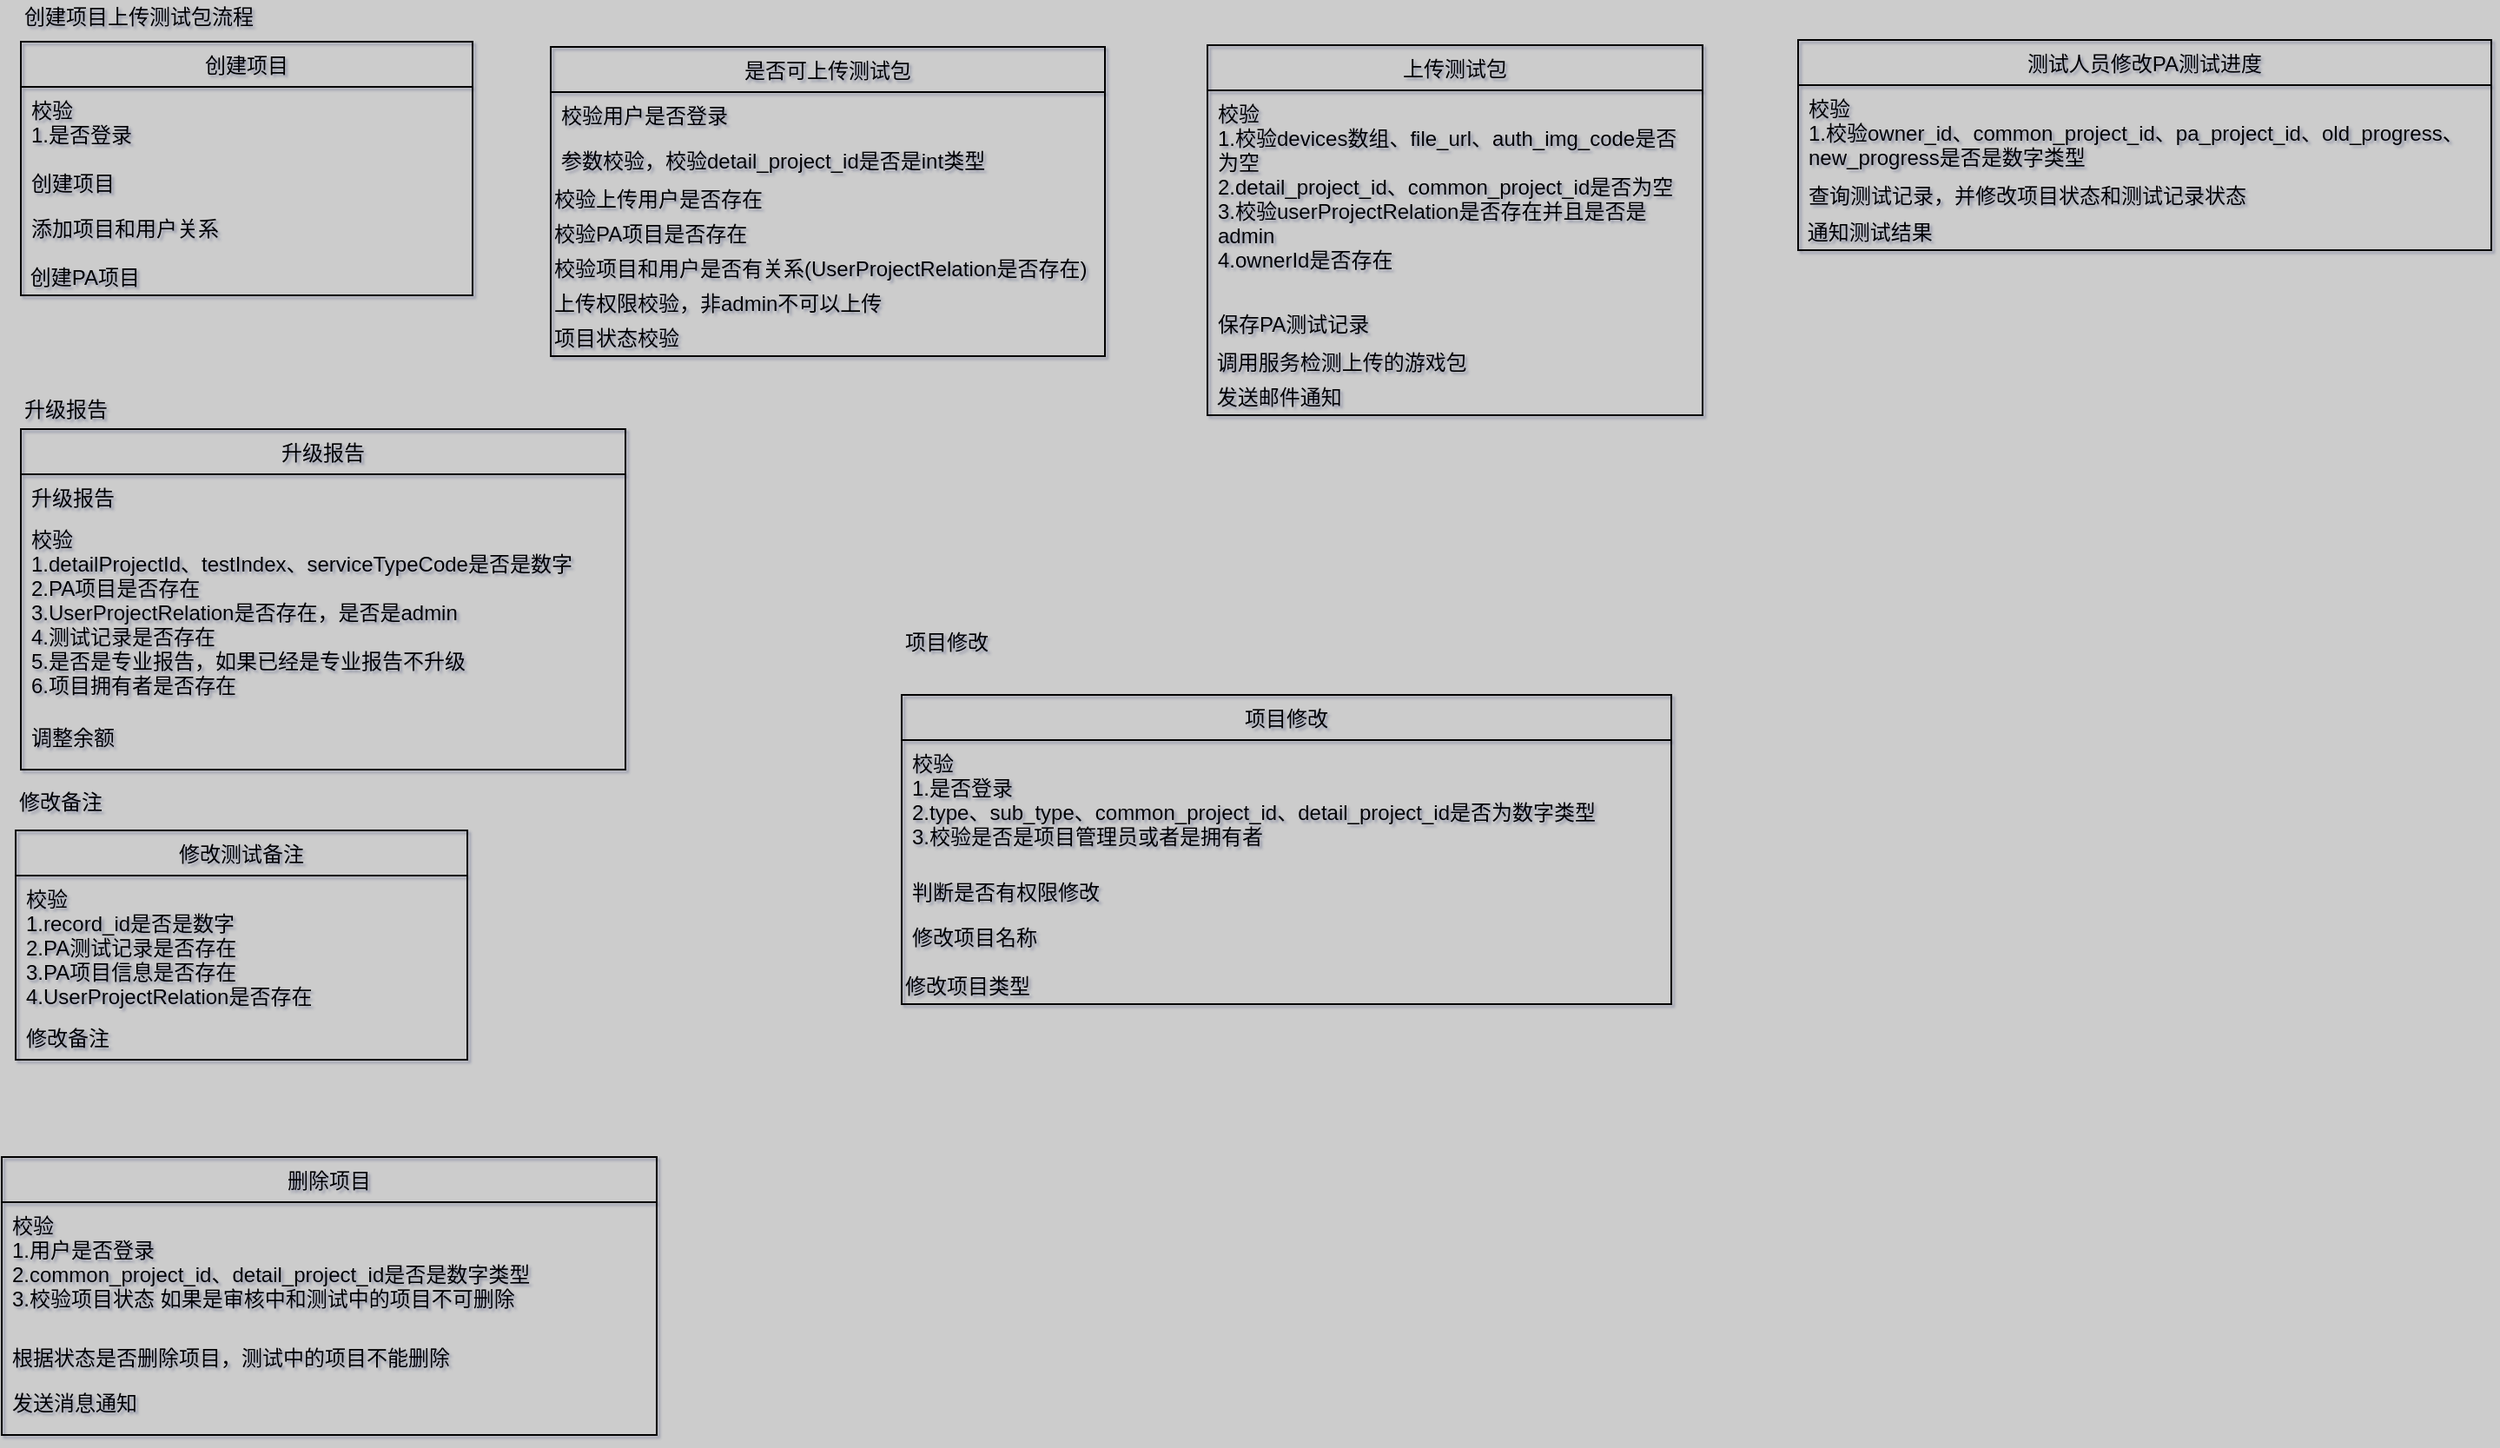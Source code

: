 <mxfile version="14.4.9" type="github">
  <diagram id="rhP192XbtQ3wgahovn20" name="第 1 页">
    <mxGraphModel dx="1298" dy="834" grid="1" gridSize="1" guides="1" tooltips="1" connect="1" arrows="1" fold="1" page="1" pageScale="1" pageWidth="1169" pageHeight="827" background="#CCCCCC" math="0" shadow="1">
      <root>
        <mxCell id="0" />
        <mxCell id="1" parent="0" />
        <mxCell id="tLCrg7Ob01ya7spGHL1g-4" value="创建项目" style="swimlane;fontStyle=0;childLayout=stackLayout;horizontal=1;startSize=26;fillColor=none;horizontalStack=0;resizeParent=1;resizeParentMax=0;resizeLast=0;collapsible=1;marginBottom=0;" parent="1" vertex="1">
          <mxGeometry x="90" y="181" width="260" height="146" as="geometry">
            <mxRectangle x="340" y="240" width="80" height="26" as="alternateBounds" />
          </mxGeometry>
        </mxCell>
        <mxCell id="tLCrg7Ob01ya7spGHL1g-5" value="校验&#xa;1.是否登录" style="text;strokeColor=none;fillColor=none;align=left;verticalAlign=top;spacingLeft=4;spacingRight=4;overflow=hidden;rotatable=0;points=[[0,0.5],[1,0.5]];portConstraint=eastwest;" parent="tLCrg7Ob01ya7spGHL1g-4" vertex="1">
          <mxGeometry y="26" width="260" height="42" as="geometry" />
        </mxCell>
        <mxCell id="tLCrg7Ob01ya7spGHL1g-6" value="创建项目" style="text;strokeColor=none;fillColor=none;align=left;verticalAlign=top;spacingLeft=4;spacingRight=4;overflow=hidden;rotatable=0;points=[[0,0.5],[1,0.5]];portConstraint=eastwest;" parent="tLCrg7Ob01ya7spGHL1g-4" vertex="1">
          <mxGeometry y="68" width="260" height="26" as="geometry" />
        </mxCell>
        <mxCell id="tLCrg7Ob01ya7spGHL1g-7" value="添加项目和用户关系" style="text;strokeColor=none;fillColor=none;align=left;verticalAlign=top;spacingLeft=4;spacingRight=4;overflow=hidden;rotatable=0;points=[[0,0.5],[1,0.5]];portConstraint=eastwest;" parent="tLCrg7Ob01ya7spGHL1g-4" vertex="1">
          <mxGeometry y="94" width="260" height="32" as="geometry" />
        </mxCell>
        <mxCell id="tLCrg7Ob01ya7spGHL1g-15" value="&lt;span&gt;&amp;nbsp;创建PA项目&lt;/span&gt;" style="text;html=1;strokeColor=none;fillColor=none;align=left;verticalAlign=middle;whiteSpace=wrap;rounded=0;" parent="tLCrg7Ob01ya7spGHL1g-4" vertex="1">
          <mxGeometry y="126" width="260" height="20" as="geometry" />
        </mxCell>
        <mxCell id="tLCrg7Ob01ya7spGHL1g-11" value="上传测试包" style="swimlane;fontStyle=0;childLayout=stackLayout;horizontal=1;startSize=26;fillColor=none;horizontalStack=0;resizeParent=1;resizeParentMax=0;resizeLast=0;collapsible=1;marginBottom=0;" parent="1" vertex="1">
          <mxGeometry x="773" y="183" width="285" height="213" as="geometry">
            <mxRectangle x="340" y="240" width="80" height="26" as="alternateBounds" />
          </mxGeometry>
        </mxCell>
        <mxCell id="tLCrg7Ob01ya7spGHL1g-12" value="校验&#xa;1.校验devices数组、file_url、auth_img_code是否&#xa;为空&#xa;2.detail_project_id、common_project_id是否为空&#xa;3.校验userProjectRelation是否存在并且是否是&#xa;admin&#xa;4.ownerId是否存在" style="text;strokeColor=none;fillColor=none;align=left;verticalAlign=top;spacingLeft=4;spacingRight=4;overflow=hidden;rotatable=0;points=[[0,0.5],[1,0.5]];portConstraint=eastwest;" parent="tLCrg7Ob01ya7spGHL1g-11" vertex="1">
          <mxGeometry y="26" width="285" height="121" as="geometry" />
        </mxCell>
        <mxCell id="tLCrg7Ob01ya7spGHL1g-13" value="保存PA测试记录" style="text;strokeColor=none;fillColor=none;align=left;verticalAlign=top;spacingLeft=4;spacingRight=4;overflow=hidden;rotatable=0;points=[[0,0.5],[1,0.5]];portConstraint=eastwest;" parent="tLCrg7Ob01ya7spGHL1g-11" vertex="1">
          <mxGeometry y="147" width="285" height="26" as="geometry" />
        </mxCell>
        <mxCell id="tLCrg7Ob01ya7spGHL1g-17" value="&amp;nbsp;调用服务检测上传的游戏包" style="text;html=1;strokeColor=none;fillColor=none;align=left;verticalAlign=middle;whiteSpace=wrap;rounded=0;" parent="tLCrg7Ob01ya7spGHL1g-11" vertex="1">
          <mxGeometry y="173" width="285" height="20" as="geometry" />
        </mxCell>
        <mxCell id="tLCrg7Ob01ya7spGHL1g-18" value="&amp;nbsp;发送邮件通知" style="text;html=1;strokeColor=none;fillColor=none;align=left;verticalAlign=middle;whiteSpace=wrap;rounded=0;" parent="tLCrg7Ob01ya7spGHL1g-11" vertex="1">
          <mxGeometry y="193" width="285" height="20" as="geometry" />
        </mxCell>
        <mxCell id="tLCrg7Ob01ya7spGHL1g-19" value="测试人员修改PA测试进度" style="swimlane;fontStyle=0;childLayout=stackLayout;horizontal=1;startSize=26;fillColor=none;horizontalStack=0;resizeParent=1;resizeParentMax=0;resizeLast=0;collapsible=1;marginBottom=0;" parent="1" vertex="1">
          <mxGeometry x="1113" y="180" width="399" height="121" as="geometry">
            <mxRectangle x="1064" y="208" width="80" height="26" as="alternateBounds" />
          </mxGeometry>
        </mxCell>
        <mxCell id="tLCrg7Ob01ya7spGHL1g-20" value="校验&#xa;1.校验owner_id、common_project_id、pa_project_id、old_progress、&#xa;new_progress是否是数字类型" style="text;strokeColor=none;fillColor=none;align=left;verticalAlign=top;spacingLeft=4;spacingRight=4;overflow=hidden;rotatable=0;points=[[0,0.5],[1,0.5]];portConstraint=eastwest;" parent="tLCrg7Ob01ya7spGHL1g-19" vertex="1">
          <mxGeometry y="26" width="399" height="50" as="geometry" />
        </mxCell>
        <mxCell id="tLCrg7Ob01ya7spGHL1g-21" value="查询测试记录，并修改项目状态和测试记录状态" style="text;strokeColor=none;fillColor=none;align=left;verticalAlign=top;spacingLeft=4;spacingRight=4;overflow=hidden;rotatable=0;points=[[0,0.5],[1,0.5]];portConstraint=eastwest;" parent="tLCrg7Ob01ya7spGHL1g-19" vertex="1">
          <mxGeometry y="76" width="399" height="25" as="geometry" />
        </mxCell>
        <mxCell id="tLCrg7Ob01ya7spGHL1g-32" value="&amp;nbsp;通知测试结果" style="text;html=1;strokeColor=none;fillColor=none;align=left;verticalAlign=middle;whiteSpace=wrap;rounded=0;" parent="tLCrg7Ob01ya7spGHL1g-19" vertex="1">
          <mxGeometry y="101" width="399" height="20" as="geometry" />
        </mxCell>
        <mxCell id="tLCrg7Ob01ya7spGHL1g-26" value="创建项目上传测试包流程" style="text;html=1;strokeColor=none;fillColor=none;align=left;verticalAlign=middle;whiteSpace=wrap;rounded=0;" parent="1" vertex="1">
          <mxGeometry x="90" y="157" width="156" height="20" as="geometry" />
        </mxCell>
        <mxCell id="tLCrg7Ob01ya7spGHL1g-39" value="升级报告" style="text;html=1;strokeColor=none;fillColor=none;align=left;verticalAlign=middle;whiteSpace=wrap;rounded=0;" parent="1" vertex="1">
          <mxGeometry x="90" y="383" width="93" height="20" as="geometry" />
        </mxCell>
        <mxCell id="U_CVWDfiftgJGxaCrmt_-1" value="升级报告" style="swimlane;fontStyle=0;childLayout=stackLayout;horizontal=1;startSize=26;fillColor=none;horizontalStack=0;resizeParent=1;resizeParentMax=0;resizeLast=0;collapsible=1;marginBottom=0;" parent="1" vertex="1">
          <mxGeometry x="90" y="404" width="348" height="196" as="geometry">
            <mxRectangle x="340" y="240" width="80" height="26" as="alternateBounds" />
          </mxGeometry>
        </mxCell>
        <mxCell id="U_CVWDfiftgJGxaCrmt_-3" value="升级报告" style="text;strokeColor=none;fillColor=none;align=left;verticalAlign=top;spacingLeft=4;spacingRight=4;overflow=hidden;rotatable=0;points=[[0,0.5],[1,0.5]];portConstraint=eastwest;" parent="U_CVWDfiftgJGxaCrmt_-1" vertex="1">
          <mxGeometry y="26" width="348" height="24" as="geometry" />
        </mxCell>
        <mxCell id="U_CVWDfiftgJGxaCrmt_-2" value="校验&#xa;1.detailProjectId、testIndex、serviceTypeCode是否是数字&#xa;2.PA项目是否存在&#xa;3.UserProjectRelation是否存在，是否是admin&#xa;4.测试记录是否存在&#xa;5.是否是专业报告，如果已经是专业报告不升级&#xa;6.项目拥有者是否存在" style="text;strokeColor=none;fillColor=none;align=left;verticalAlign=top;spacingLeft=4;spacingRight=4;overflow=hidden;rotatable=0;points=[[0,0.5],[1,0.5]];portConstraint=eastwest;" parent="U_CVWDfiftgJGxaCrmt_-1" vertex="1">
          <mxGeometry y="50" width="348" height="114" as="geometry" />
        </mxCell>
        <mxCell id="U_CVWDfiftgJGxaCrmt_-4" value="调整余额" style="text;strokeColor=none;fillColor=none;align=left;verticalAlign=top;spacingLeft=4;spacingRight=4;overflow=hidden;rotatable=0;points=[[0,0.5],[1,0.5]];portConstraint=eastwest;" parent="U_CVWDfiftgJGxaCrmt_-1" vertex="1">
          <mxGeometry y="164" width="348" height="32" as="geometry" />
        </mxCell>
        <mxCell id="U_CVWDfiftgJGxaCrmt_-6" value="修改备注" style="text;html=1;strokeColor=none;fillColor=none;align=left;verticalAlign=middle;whiteSpace=wrap;rounded=0;" parent="1" vertex="1">
          <mxGeometry x="87" y="611" width="96" height="16" as="geometry" />
        </mxCell>
        <mxCell id="U_CVWDfiftgJGxaCrmt_-7" value="修改测试备注" style="swimlane;fontStyle=0;childLayout=stackLayout;horizontal=1;startSize=26;fillColor=none;horizontalStack=0;resizeParent=1;resizeParentMax=0;resizeLast=0;collapsible=1;marginBottom=0;" parent="1" vertex="1">
          <mxGeometry x="87" y="635" width="260" height="132" as="geometry">
            <mxRectangle x="340" y="240" width="80" height="26" as="alternateBounds" />
          </mxGeometry>
        </mxCell>
        <mxCell id="U_CVWDfiftgJGxaCrmt_-8" value="校验&#xa;1.record_id是否是数字&#xa;2.PA测试记录是否存在&#xa;3.PA项目信息是否存在&#xa;4.UserProjectRelation是否存在" style="text;strokeColor=none;fillColor=none;align=left;verticalAlign=top;spacingLeft=4;spacingRight=4;overflow=hidden;rotatable=0;points=[[0,0.5],[1,0.5]];portConstraint=eastwest;" parent="U_CVWDfiftgJGxaCrmt_-7" vertex="1">
          <mxGeometry y="26" width="260" height="80" as="geometry" />
        </mxCell>
        <mxCell id="U_CVWDfiftgJGxaCrmt_-9" value="修改备注" style="text;strokeColor=none;fillColor=none;align=left;verticalAlign=top;spacingLeft=4;spacingRight=4;overflow=hidden;rotatable=0;points=[[0,0.5],[1,0.5]];portConstraint=eastwest;" parent="U_CVWDfiftgJGxaCrmt_-7" vertex="1">
          <mxGeometry y="106" width="260" height="26" as="geometry" />
        </mxCell>
        <mxCell id="U_CVWDfiftgJGxaCrmt_-12" value="是否可上传测试包" style="swimlane;fontStyle=0;childLayout=stackLayout;horizontal=1;startSize=26;fillColor=none;horizontalStack=0;resizeParent=1;resizeParentMax=0;resizeLast=0;collapsible=1;marginBottom=0;" parent="1" vertex="1">
          <mxGeometry x="395" y="184" width="319" height="178" as="geometry">
            <mxRectangle x="340" y="240" width="80" height="26" as="alternateBounds" />
          </mxGeometry>
        </mxCell>
        <mxCell id="U_CVWDfiftgJGxaCrmt_-13" value="校验用户是否登录" style="text;strokeColor=none;fillColor=none;align=left;verticalAlign=top;spacingLeft=4;spacingRight=4;overflow=hidden;rotatable=0;points=[[0,0.5],[1,0.5]];portConstraint=eastwest;" parent="U_CVWDfiftgJGxaCrmt_-12" vertex="1">
          <mxGeometry y="26" width="319" height="26" as="geometry" />
        </mxCell>
        <mxCell id="U_CVWDfiftgJGxaCrmt_-14" value="参数校验，校验detail_project_id是否是int类型" style="text;strokeColor=none;fillColor=none;align=left;verticalAlign=top;spacingLeft=4;spacingRight=4;overflow=hidden;rotatable=0;points=[[0,0.5],[1,0.5]];portConstraint=eastwest;" parent="U_CVWDfiftgJGxaCrmt_-12" vertex="1">
          <mxGeometry y="52" width="319" height="26" as="geometry" />
        </mxCell>
        <mxCell id="ffJdjMMn1SOzUfR7CAxL-7" value="校验上传用户是否存在&amp;nbsp;" style="text;html=1;strokeColor=none;fillColor=none;align=left;verticalAlign=middle;whiteSpace=wrap;rounded=0;" parent="U_CVWDfiftgJGxaCrmt_-12" vertex="1">
          <mxGeometry y="78" width="319" height="20" as="geometry" />
        </mxCell>
        <mxCell id="ffJdjMMn1SOzUfR7CAxL-8" value="校验PA项目是否存在" style="text;html=1;strokeColor=none;fillColor=none;align=left;verticalAlign=middle;whiteSpace=wrap;rounded=0;" parent="U_CVWDfiftgJGxaCrmt_-12" vertex="1">
          <mxGeometry y="98" width="319" height="20" as="geometry" />
        </mxCell>
        <mxCell id="ffJdjMMn1SOzUfR7CAxL-9" value="&lt;p&gt;校验项目和用户是否有关系(UserProjectRelation是否存在)&lt;/p&gt;" style="text;html=1;strokeColor=none;fillColor=none;align=left;verticalAlign=middle;whiteSpace=wrap;rounded=0;" parent="U_CVWDfiftgJGxaCrmt_-12" vertex="1">
          <mxGeometry y="118" width="319" height="20" as="geometry" />
        </mxCell>
        <mxCell id="U_CVWDfiftgJGxaCrmt_-19" value="上传权限校验，非admin不可以上传" style="text;html=1;strokeColor=none;fillColor=none;align=left;verticalAlign=middle;whiteSpace=wrap;rounded=0;" parent="U_CVWDfiftgJGxaCrmt_-12" vertex="1">
          <mxGeometry y="138" width="319" height="20" as="geometry" />
        </mxCell>
        <mxCell id="U_CVWDfiftgJGxaCrmt_-16" value="项目状态校验" style="text;html=1;strokeColor=none;fillColor=none;align=left;verticalAlign=middle;whiteSpace=wrap;rounded=0;" parent="U_CVWDfiftgJGxaCrmt_-12" vertex="1">
          <mxGeometry y="158" width="319" height="20" as="geometry" />
        </mxCell>
        <mxCell id="U_CVWDfiftgJGxaCrmt_-20" value="项目修改" style="swimlane;fontStyle=0;childLayout=stackLayout;horizontal=1;startSize=26;fillColor=none;horizontalStack=0;resizeParent=1;resizeParentMax=0;resizeLast=0;collapsible=1;marginBottom=0;" parent="1" vertex="1">
          <mxGeometry x="597" y="557" width="443" height="178" as="geometry">
            <mxRectangle x="340" y="240" width="80" height="26" as="alternateBounds" />
          </mxGeometry>
        </mxCell>
        <mxCell id="U_CVWDfiftgJGxaCrmt_-21" value="校验&#xa;1.是否登录&#xa;2.type、sub_type、common_project_id、detail_project_id是否为数字类型&#xa;3.校验是否是项目管理员或者是拥有者" style="text;strokeColor=none;fillColor=none;align=left;verticalAlign=top;spacingLeft=4;spacingRight=4;overflow=hidden;rotatable=0;points=[[0,0.5],[1,0.5]];portConstraint=eastwest;" parent="U_CVWDfiftgJGxaCrmt_-20" vertex="1">
          <mxGeometry y="26" width="443" height="74" as="geometry" />
        </mxCell>
        <mxCell id="U_CVWDfiftgJGxaCrmt_-22" value="判断是否有权限修改" style="text;strokeColor=none;fillColor=none;align=left;verticalAlign=top;spacingLeft=4;spacingRight=4;overflow=hidden;rotatable=0;points=[[0,0.5],[1,0.5]];portConstraint=eastwest;" parent="U_CVWDfiftgJGxaCrmt_-20" vertex="1">
          <mxGeometry y="100" width="443" height="26" as="geometry" />
        </mxCell>
        <mxCell id="U_CVWDfiftgJGxaCrmt_-23" value="修改项目名称" style="text;strokeColor=none;fillColor=none;align=left;verticalAlign=top;spacingLeft=4;spacingRight=4;overflow=hidden;rotatable=0;points=[[0,0.5],[1,0.5]];portConstraint=eastwest;" parent="U_CVWDfiftgJGxaCrmt_-20" vertex="1">
          <mxGeometry y="126" width="443" height="32" as="geometry" />
        </mxCell>
        <mxCell id="U_CVWDfiftgJGxaCrmt_-27" value="修改项目类型" style="text;html=1;strokeColor=none;fillColor=none;align=left;verticalAlign=middle;whiteSpace=wrap;rounded=0;" parent="U_CVWDfiftgJGxaCrmt_-20" vertex="1">
          <mxGeometry y="158" width="443" height="20" as="geometry" />
        </mxCell>
        <mxCell id="U_CVWDfiftgJGxaCrmt_-25" value="项目修改" style="text;html=1;strokeColor=none;fillColor=none;align=left;verticalAlign=middle;whiteSpace=wrap;rounded=0;" parent="1" vertex="1">
          <mxGeometry x="597" y="514" width="106" height="25" as="geometry" />
        </mxCell>
        <mxCell id="U_CVWDfiftgJGxaCrmt_-28" value="删除项目" style="swimlane;fontStyle=0;childLayout=stackLayout;horizontal=1;startSize=26;fillColor=none;horizontalStack=0;resizeParent=1;resizeParentMax=0;resizeLast=0;collapsible=1;marginBottom=0;" parent="1" vertex="1">
          <mxGeometry x="79" y="823" width="377" height="160" as="geometry">
            <mxRectangle x="340" y="240" width="80" height="26" as="alternateBounds" />
          </mxGeometry>
        </mxCell>
        <mxCell id="U_CVWDfiftgJGxaCrmt_-29" value="校验&#xa;1.用户是否登录&#xa;2.common_project_id、detail_project_id是否是数字类型&#xa;3.校验项目状态 如果是审核中和测试中的项目不可删除&#xa;" style="text;strokeColor=none;fillColor=none;align=left;verticalAlign=top;spacingLeft=4;spacingRight=4;overflow=hidden;rotatable=0;points=[[0,0.5],[1,0.5]];portConstraint=eastwest;" parent="U_CVWDfiftgJGxaCrmt_-28" vertex="1">
          <mxGeometry y="26" width="377" height="76" as="geometry" />
        </mxCell>
        <mxCell id="U_CVWDfiftgJGxaCrmt_-30" value="根据状态是否删除项目，测试中的项目不能删除" style="text;strokeColor=none;fillColor=none;align=left;verticalAlign=top;spacingLeft=4;spacingRight=4;overflow=hidden;rotatable=0;points=[[0,0.5],[1,0.5]];portConstraint=eastwest;" parent="U_CVWDfiftgJGxaCrmt_-28" vertex="1">
          <mxGeometry y="102" width="377" height="26" as="geometry" />
        </mxCell>
        <mxCell id="U_CVWDfiftgJGxaCrmt_-31" value="发送消息通知" style="text;strokeColor=none;fillColor=none;align=left;verticalAlign=top;spacingLeft=4;spacingRight=4;overflow=hidden;rotatable=0;points=[[0,0.5],[1,0.5]];portConstraint=eastwest;" parent="U_CVWDfiftgJGxaCrmt_-28" vertex="1">
          <mxGeometry y="128" width="377" height="32" as="geometry" />
        </mxCell>
      </root>
    </mxGraphModel>
  </diagram>
</mxfile>
